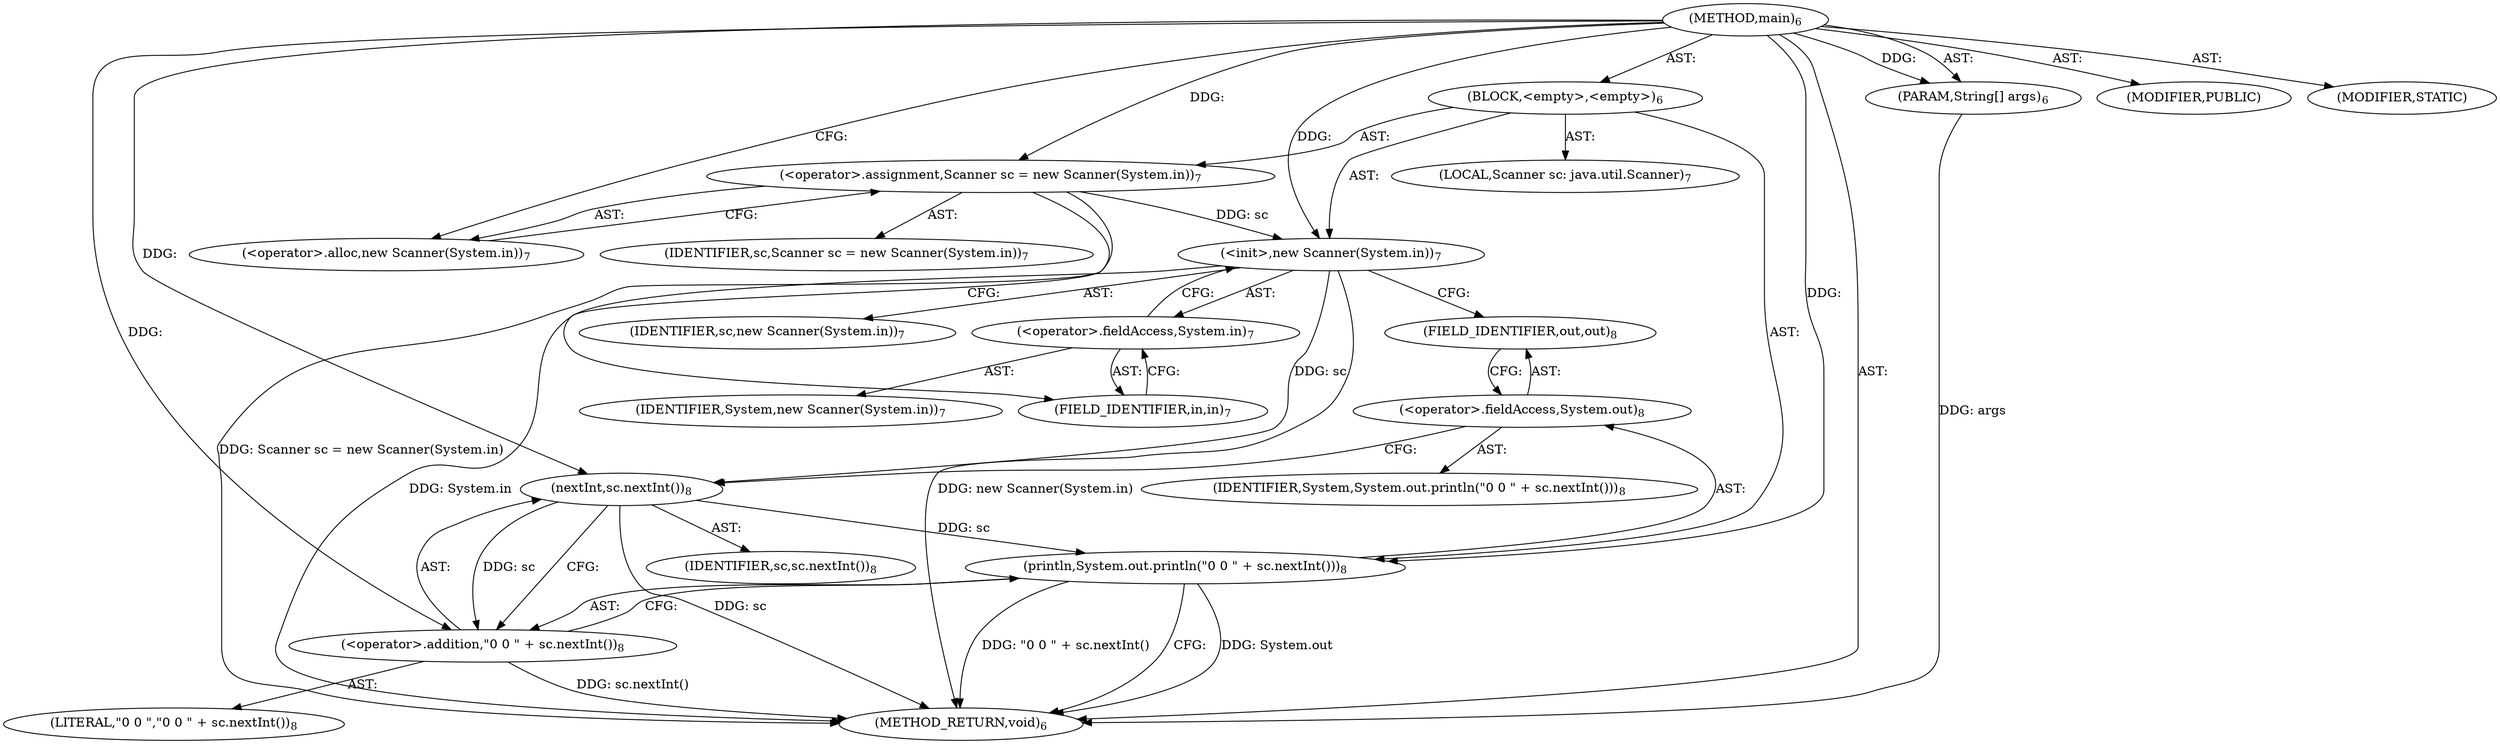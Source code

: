 digraph "main" {  
"19" [label = <(METHOD,main)<SUB>6</SUB>> ]
"20" [label = <(PARAM,String[] args)<SUB>6</SUB>> ]
"21" [label = <(BLOCK,&lt;empty&gt;,&lt;empty&gt;)<SUB>6</SUB>> ]
"4" [label = <(LOCAL,Scanner sc: java.util.Scanner)<SUB>7</SUB>> ]
"22" [label = <(&lt;operator&gt;.assignment,Scanner sc = new Scanner(System.in))<SUB>7</SUB>> ]
"23" [label = <(IDENTIFIER,sc,Scanner sc = new Scanner(System.in))<SUB>7</SUB>> ]
"24" [label = <(&lt;operator&gt;.alloc,new Scanner(System.in))<SUB>7</SUB>> ]
"25" [label = <(&lt;init&gt;,new Scanner(System.in))<SUB>7</SUB>> ]
"3" [label = <(IDENTIFIER,sc,new Scanner(System.in))<SUB>7</SUB>> ]
"26" [label = <(&lt;operator&gt;.fieldAccess,System.in)<SUB>7</SUB>> ]
"27" [label = <(IDENTIFIER,System,new Scanner(System.in))<SUB>7</SUB>> ]
"28" [label = <(FIELD_IDENTIFIER,in,in)<SUB>7</SUB>> ]
"29" [label = <(println,System.out.println(&quot;0 0 &quot; + sc.nextInt()))<SUB>8</SUB>> ]
"30" [label = <(&lt;operator&gt;.fieldAccess,System.out)<SUB>8</SUB>> ]
"31" [label = <(IDENTIFIER,System,System.out.println(&quot;0 0 &quot; + sc.nextInt()))<SUB>8</SUB>> ]
"32" [label = <(FIELD_IDENTIFIER,out,out)<SUB>8</SUB>> ]
"33" [label = <(&lt;operator&gt;.addition,&quot;0 0 &quot; + sc.nextInt())<SUB>8</SUB>> ]
"34" [label = <(LITERAL,&quot;0 0 &quot;,&quot;0 0 &quot; + sc.nextInt())<SUB>8</SUB>> ]
"35" [label = <(nextInt,sc.nextInt())<SUB>8</SUB>> ]
"36" [label = <(IDENTIFIER,sc,sc.nextInt())<SUB>8</SUB>> ]
"37" [label = <(MODIFIER,PUBLIC)> ]
"38" [label = <(MODIFIER,STATIC)> ]
"39" [label = <(METHOD_RETURN,void)<SUB>6</SUB>> ]
  "19" -> "20"  [ label = "AST: "] 
  "19" -> "21"  [ label = "AST: "] 
  "19" -> "37"  [ label = "AST: "] 
  "19" -> "38"  [ label = "AST: "] 
  "19" -> "39"  [ label = "AST: "] 
  "21" -> "4"  [ label = "AST: "] 
  "21" -> "22"  [ label = "AST: "] 
  "21" -> "25"  [ label = "AST: "] 
  "21" -> "29"  [ label = "AST: "] 
  "22" -> "23"  [ label = "AST: "] 
  "22" -> "24"  [ label = "AST: "] 
  "25" -> "3"  [ label = "AST: "] 
  "25" -> "26"  [ label = "AST: "] 
  "26" -> "27"  [ label = "AST: "] 
  "26" -> "28"  [ label = "AST: "] 
  "29" -> "30"  [ label = "AST: "] 
  "29" -> "33"  [ label = "AST: "] 
  "30" -> "31"  [ label = "AST: "] 
  "30" -> "32"  [ label = "AST: "] 
  "33" -> "34"  [ label = "AST: "] 
  "33" -> "35"  [ label = "AST: "] 
  "35" -> "36"  [ label = "AST: "] 
  "22" -> "28"  [ label = "CFG: "] 
  "25" -> "32"  [ label = "CFG: "] 
  "29" -> "39"  [ label = "CFG: "] 
  "24" -> "22"  [ label = "CFG: "] 
  "26" -> "25"  [ label = "CFG: "] 
  "30" -> "35"  [ label = "CFG: "] 
  "33" -> "29"  [ label = "CFG: "] 
  "28" -> "26"  [ label = "CFG: "] 
  "32" -> "30"  [ label = "CFG: "] 
  "35" -> "33"  [ label = "CFG: "] 
  "19" -> "24"  [ label = "CFG: "] 
  "20" -> "39"  [ label = "DDG: args"] 
  "22" -> "39"  [ label = "DDG: Scanner sc = new Scanner(System.in)"] 
  "25" -> "39"  [ label = "DDG: System.in"] 
  "25" -> "39"  [ label = "DDG: new Scanner(System.in)"] 
  "29" -> "39"  [ label = "DDG: System.out"] 
  "35" -> "39"  [ label = "DDG: sc"] 
  "33" -> "39"  [ label = "DDG: sc.nextInt()"] 
  "29" -> "39"  [ label = "DDG: &quot;0 0 &quot; + sc.nextInt()"] 
  "19" -> "20"  [ label = "DDG: "] 
  "19" -> "22"  [ label = "DDG: "] 
  "22" -> "25"  [ label = "DDG: sc"] 
  "19" -> "25"  [ label = "DDG: "] 
  "19" -> "29"  [ label = "DDG: "] 
  "35" -> "29"  [ label = "DDG: sc"] 
  "19" -> "33"  [ label = "DDG: "] 
  "35" -> "33"  [ label = "DDG: sc"] 
  "25" -> "35"  [ label = "DDG: sc"] 
  "19" -> "35"  [ label = "DDG: "] 
}
